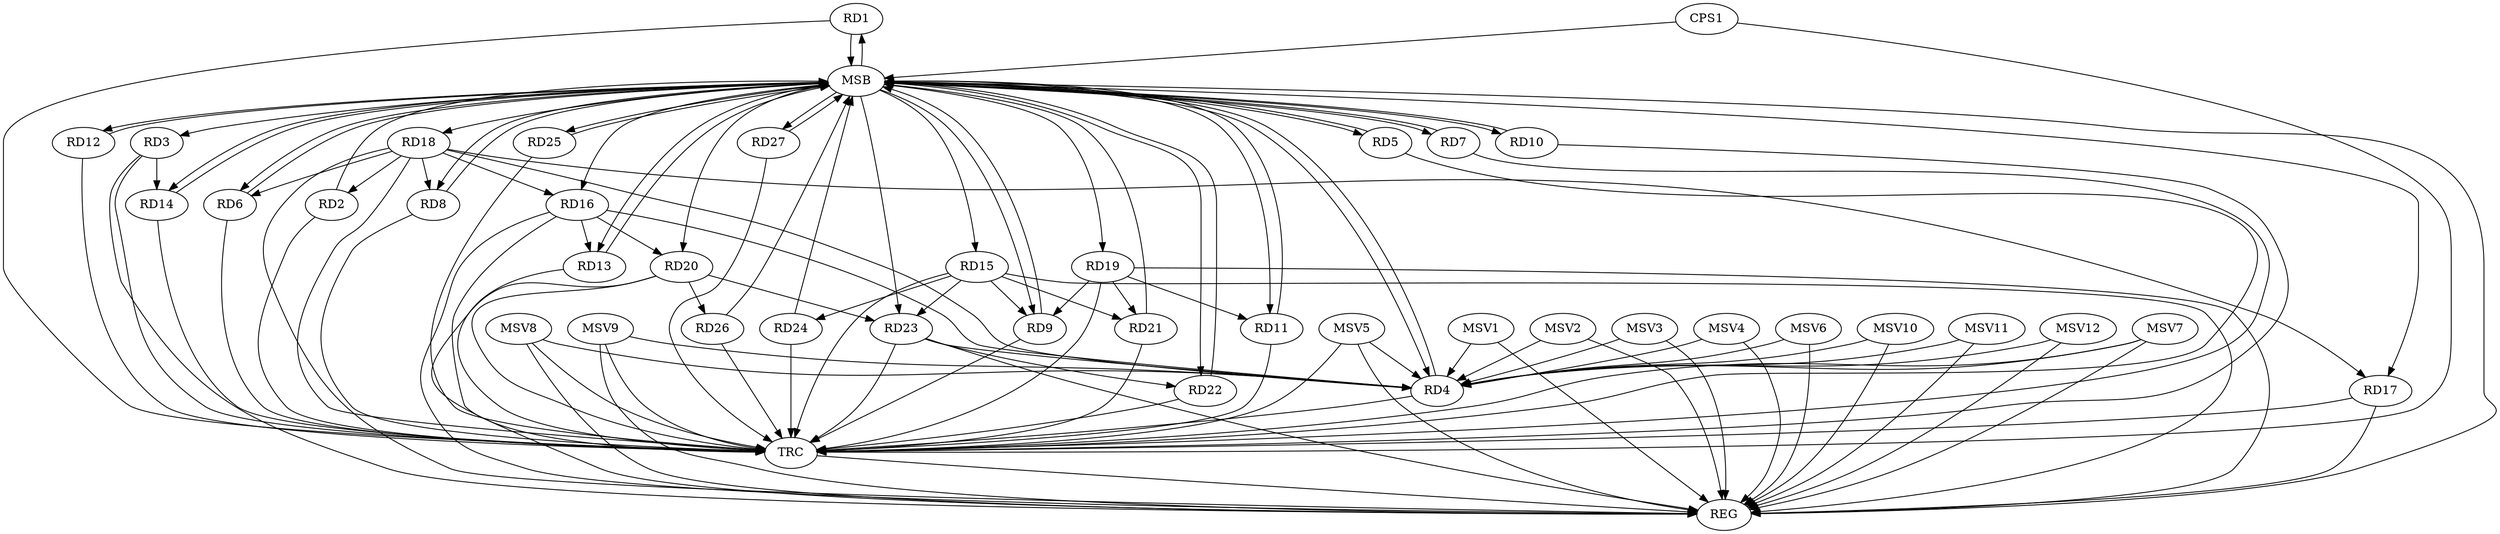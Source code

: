 strict digraph G {
  RD1 [ label="RD1" ];
  RD2 [ label="RD2" ];
  RD3 [ label="RD3" ];
  RD4 [ label="RD4" ];
  RD5 [ label="RD5" ];
  RD6 [ label="RD6" ];
  RD7 [ label="RD7" ];
  RD8 [ label="RD8" ];
  RD9 [ label="RD9" ];
  RD10 [ label="RD10" ];
  RD11 [ label="RD11" ];
  RD12 [ label="RD12" ];
  RD13 [ label="RD13" ];
  RD14 [ label="RD14" ];
  RD15 [ label="RD15" ];
  RD16 [ label="RD16" ];
  RD17 [ label="RD17" ];
  RD18 [ label="RD18" ];
  RD19 [ label="RD19" ];
  RD20 [ label="RD20" ];
  RD21 [ label="RD21" ];
  RD22 [ label="RD22" ];
  RD23 [ label="RD23" ];
  RD24 [ label="RD24" ];
  RD25 [ label="RD25" ];
  RD26 [ label="RD26" ];
  RD27 [ label="RD27" ];
  CPS1 [ label="CPS1" ];
  REG [ label="REG" ];
  MSB [ label="MSB" ];
  TRC [ label="TRC" ];
  MSV1 [ label="MSV1" ];
  MSV2 [ label="MSV2" ];
  MSV3 [ label="MSV3" ];
  MSV4 [ label="MSV4" ];
  MSV5 [ label="MSV5" ];
  MSV6 [ label="MSV6" ];
  MSV7 [ label="MSV7" ];
  MSV8 [ label="MSV8" ];
  MSV9 [ label="MSV9" ];
  MSV10 [ label="MSV10" ];
  MSV11 [ label="MSV11" ];
  MSV12 [ label="MSV12" ];
  RD18 -> RD2;
  RD3 -> RD14;
  RD16 -> RD4;
  RD18 -> RD4;
  RD23 -> RD4;
  RD18 -> RD6;
  RD18 -> RD8;
  RD15 -> RD9;
  RD19 -> RD9;
  RD19 -> RD11;
  RD16 -> RD13;
  RD15 -> RD21;
  RD15 -> RD23;
  RD15 -> RD24;
  RD18 -> RD16;
  RD16 -> RD20;
  RD18 -> RD17;
  RD19 -> RD21;
  RD20 -> RD23;
  RD20 -> RD26;
  RD23 -> RD22;
  RD3 -> REG;
  RD15 -> REG;
  RD16 -> REG;
  RD17 -> REG;
  RD18 -> REG;
  RD19 -> REG;
  RD20 -> REG;
  RD23 -> REG;
  RD1 -> MSB;
  MSB -> RD10;
  MSB -> RD16;
  MSB -> REG;
  RD2 -> MSB;
  MSB -> RD17;
  MSB -> RD18;
  MSB -> RD22;
  RD4 -> MSB;
  MSB -> RD20;
  MSB -> RD27;
  RD5 -> MSB;
  MSB -> RD8;
  MSB -> RD12;
  MSB -> RD13;
  RD6 -> MSB;
  MSB -> RD5;
  MSB -> RD19;
  RD7 -> MSB;
  MSB -> RD3;
  RD8 -> MSB;
  RD9 -> MSB;
  MSB -> RD4;
  MSB -> RD23;
  RD10 -> MSB;
  MSB -> RD14;
  RD11 -> MSB;
  RD12 -> MSB;
  MSB -> RD25;
  RD13 -> MSB;
  RD14 -> MSB;
  MSB -> RD11;
  RD21 -> MSB;
  RD22 -> MSB;
  MSB -> RD9;
  RD24 -> MSB;
  RD25 -> MSB;
  MSB -> RD1;
  MSB -> RD7;
  RD26 -> MSB;
  MSB -> RD6;
  MSB -> RD15;
  RD27 -> MSB;
  CPS1 -> MSB;
  RD1 -> TRC;
  RD2 -> TRC;
  RD3 -> TRC;
  RD4 -> TRC;
  RD5 -> TRC;
  RD6 -> TRC;
  RD7 -> TRC;
  RD8 -> TRC;
  RD9 -> TRC;
  RD10 -> TRC;
  RD11 -> TRC;
  RD12 -> TRC;
  RD13 -> TRC;
  RD14 -> TRC;
  RD15 -> TRC;
  RD16 -> TRC;
  RD17 -> TRC;
  RD18 -> TRC;
  RD19 -> TRC;
  RD20 -> TRC;
  RD21 -> TRC;
  RD22 -> TRC;
  RD23 -> TRC;
  RD24 -> TRC;
  RD25 -> TRC;
  RD26 -> TRC;
  RD27 -> TRC;
  CPS1 -> TRC;
  TRC -> REG;
  MSV1 -> RD4;
  MSV2 -> RD4;
  MSV3 -> RD4;
  MSV4 -> RD4;
  MSV1 -> REG;
  MSV2 -> REG;
  MSV3 -> REG;
  MSV4 -> REG;
  MSV5 -> RD4;
  MSV6 -> RD4;
  MSV7 -> RD4;
  MSV8 -> RD4;
  MSV5 -> REG;
  MSV5 -> TRC;
  MSV6 -> REG;
  MSV7 -> REG;
  MSV7 -> TRC;
  MSV8 -> REG;
  MSV8 -> TRC;
  MSV9 -> RD4;
  MSV9 -> REG;
  MSV9 -> TRC;
  MSV10 -> RD4;
  MSV11 -> RD4;
  MSV10 -> REG;
  MSV11 -> REG;
  MSV12 -> RD4;
  MSV12 -> REG;
}
